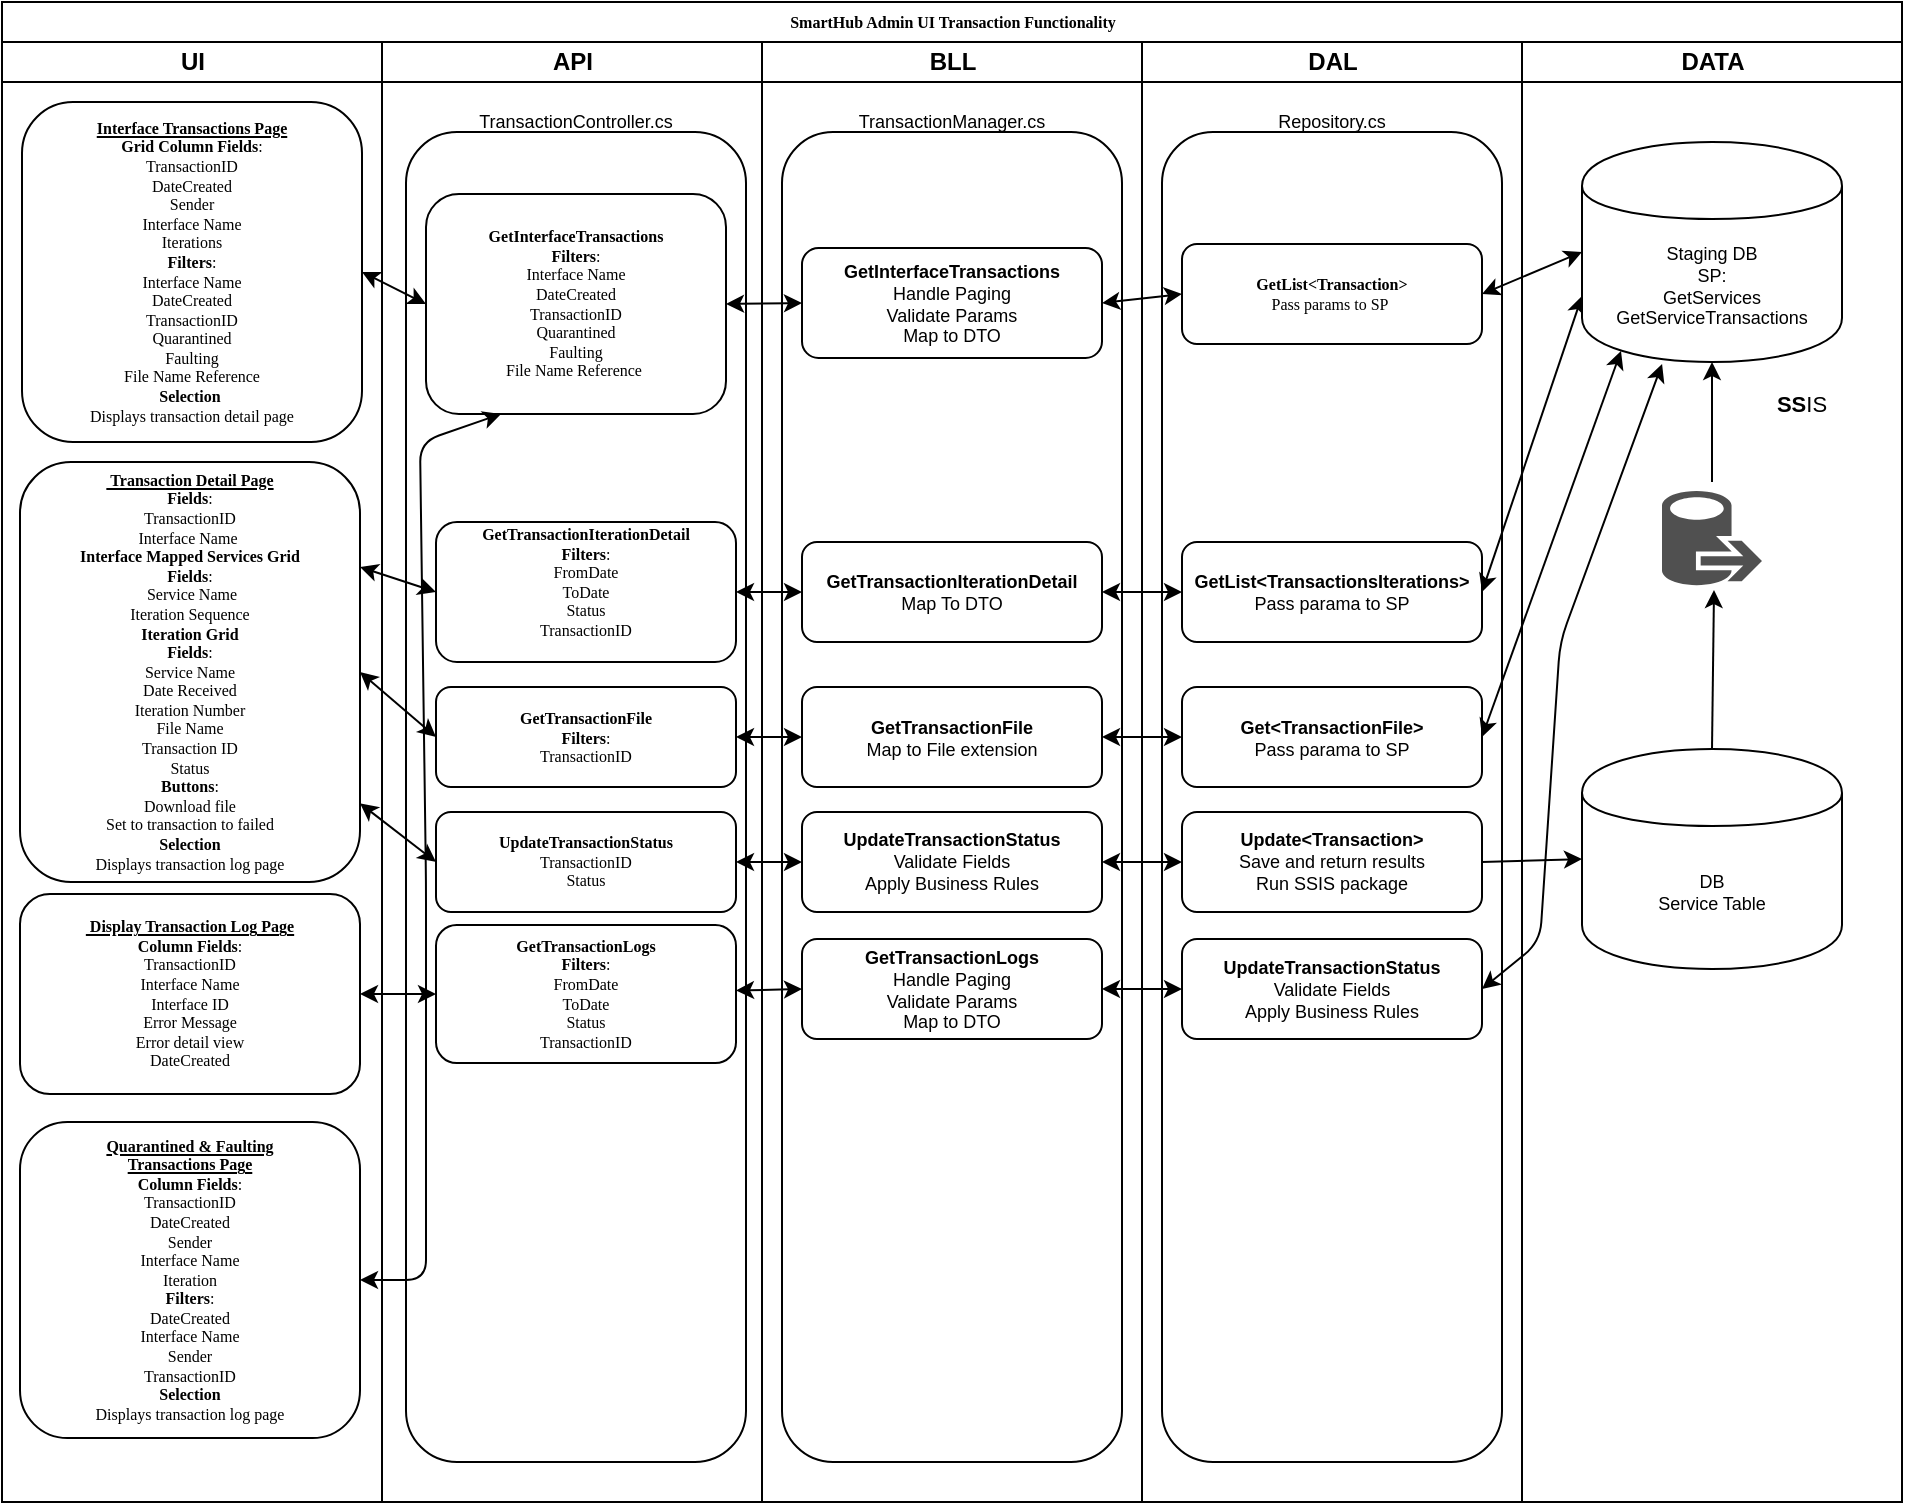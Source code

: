<mxfile version="11.0.4" type="github"><diagram name="Page-1" id="74e2e168-ea6b-b213-b513-2b3c1d86103e"><mxGraphModel dx="1422" dy="764" grid="1" gridSize="10" guides="1" tooltips="1" connect="1" arrows="1" fold="1" page="1" pageScale="1" pageWidth="1100" pageHeight="850" background="#ffffff" math="0" shadow="0"><root><mxCell id="0"/><mxCell id="1" parent="0"/><mxCell id="77e6c97f196da883-1" value="SmartHub Admin UI Transaction Functionality" style="swimlane;html=1;childLayout=stackLayout;startSize=20;rounded=0;shadow=0;labelBackgroundColor=none;strokeColor=#000000;strokeWidth=1;fillColor=#ffffff;fontFamily=Verdana;fontSize=8;fontColor=#000000;align=center;" parent="1" vertex="1"><mxGeometry x="71" y="40" width="950" height="750" as="geometry"/></mxCell><mxCell id="77e6c97f196da883-2" value="UI" style="swimlane;html=1;startSize=20;" parent="77e6c97f196da883-1" vertex="1"><mxGeometry y="20" width="190" height="730" as="geometry"/></mxCell><mxCell id="77e6c97f196da883-8" value="&lt;b&gt;&lt;u&gt;Interface Transactions Page&lt;/u&gt;&lt;/b&gt;&lt;br&gt;&lt;b&gt;Grid Column Fields&lt;/b&gt;:&lt;br&gt;TransactionID&lt;br&gt;DateCreated&lt;br&gt;Sender&lt;br&gt;Interface Name&lt;br&gt;Iterations&lt;br&gt;&lt;b&gt;Filters&lt;/b&gt;:&lt;br&gt;Interface Name&lt;br&gt;DateCreated&lt;br&gt;TransactionID&lt;br&gt;Quarantined&lt;br&gt;Faulting&lt;br&gt;File Name Reference&lt;br&gt;&lt;b&gt;Selection&amp;nbsp;&lt;/b&gt;&lt;br&gt;Displays transaction detail page" style="rounded=1;whiteSpace=wrap;html=1;shadow=0;labelBackgroundColor=none;strokeColor=#000000;strokeWidth=1;fillColor=#ffffff;fontFamily=Verdana;fontSize=8;fontColor=#000000;align=center;" parent="77e6c97f196da883-2" vertex="1"><mxGeometry x="10" y="30" width="170" height="170" as="geometry"/></mxCell><mxCell id="teMTACEvMszvXva9huuu-1" value="&lt;b&gt;&lt;u&gt;Quarantined &amp;amp; Faulting&lt;br&gt;Transactions Page&lt;/u&gt;&lt;/b&gt;&lt;br&gt;&lt;b&gt;Column Fields&lt;/b&gt;:&lt;br&gt;TransactionID&lt;br&gt;DateCreated&lt;br&gt;Sender&lt;br&gt;Interface Name&lt;br&gt;Iteration&lt;br&gt;&lt;b&gt;Filters&lt;/b&gt;:&lt;br&gt;DateCreated&lt;br&gt;Interface Name&lt;br&gt;Sender&lt;br&gt;TransactionID&lt;br&gt;&lt;b&gt;Selection&lt;/b&gt;&lt;br&gt;Displays transaction log page" style="rounded=1;whiteSpace=wrap;html=1;shadow=0;labelBackgroundColor=none;strokeColor=#000000;strokeWidth=1;fillColor=#ffffff;fontFamily=Verdana;fontSize=8;fontColor=#000000;align=center;" parent="77e6c97f196da883-2" vertex="1"><mxGeometry x="9" y="540" width="170" height="158" as="geometry"/></mxCell><mxCell id="teMTACEvMszvXva9huuu-3" value="&lt;b&gt;&lt;u&gt;&amp;nbsp;Transaction Detail Page&lt;/u&gt;&lt;/b&gt;&lt;br&gt;&lt;b&gt;Fields&lt;/b&gt;:&lt;br&gt;TransactionID&lt;br&gt;Interface Name&amp;nbsp;&lt;br&gt;&lt;b&gt;Interface Mapped Services Grid&lt;br&gt;Fields&lt;/b&gt;:&lt;br&gt;&amp;nbsp;Service Name&lt;br&gt;Iteration Sequence&lt;br&gt;&lt;b&gt;Iteration Grid&lt;/b&gt;&lt;br&gt;&lt;b&gt;Fields&lt;/b&gt;:&lt;br&gt;Service Name&lt;br&gt;Date Received&lt;br&gt;Iteration Number&lt;br&gt;File Name&lt;br&gt;Transaction ID&lt;br&gt;Status&lt;br&gt;&lt;b&gt;Buttons&lt;/b&gt;:&lt;br&gt;Download file&lt;br&gt;Set to transaction to failed&lt;br&gt;&lt;b&gt;Selection&lt;br&gt;&lt;/b&gt;Displays transaction log page" style="rounded=1;whiteSpace=wrap;html=1;shadow=0;labelBackgroundColor=none;strokeColor=#000000;strokeWidth=1;fillColor=#ffffff;fontFamily=Verdana;fontSize=8;fontColor=#000000;align=center;" parent="77e6c97f196da883-2" vertex="1"><mxGeometry x="9" y="210" width="170" height="210" as="geometry"/></mxCell><mxCell id="teMTACEvMszvXva9huuu-4" value="&lt;b&gt;&lt;u&gt;&amp;nbsp;Display Transaction Log Page&lt;/u&gt;&lt;/b&gt;&lt;br&gt;&lt;b&gt;Column Fields&lt;/b&gt;:&lt;br&gt;TransactionID&lt;br&gt;Interface Name&lt;br&gt;Interface ID&lt;br&gt;Error Message&lt;br&gt;Error detail view&lt;br&gt;DateCreated" style="rounded=1;whiteSpace=wrap;html=1;shadow=0;labelBackgroundColor=none;strokeColor=#000000;strokeWidth=1;fillColor=#ffffff;fontFamily=Verdana;fontSize=8;fontColor=#000000;align=center;" parent="77e6c97f196da883-2" vertex="1"><mxGeometry x="9" y="426" width="170" height="100" as="geometry"/></mxCell><mxCell id="77e6c97f196da883-4" value="API" style="swimlane;html=1;startSize=20;" parent="77e6c97f196da883-1" vertex="1"><mxGeometry x="190" y="20" width="190" height="730" as="geometry"/></mxCell><mxCell id="62eIiWP3n_bbntUUO8FA-11" value="" style="rounded=1;whiteSpace=wrap;html=1;fontSize=9;align=center;" parent="77e6c97f196da883-4" vertex="1"><mxGeometry x="12" y="45" width="170" height="665" as="geometry"/></mxCell><mxCell id="77e6c97f196da883-11" value="&lt;b&gt;GetInterfaceTransactions&lt;br&gt;&lt;/b&gt;&lt;b&gt;Filters&lt;/b&gt;:&lt;br&gt;Interface Name&lt;br&gt;DateCreated&lt;br&gt;TransactionID&lt;br&gt;Quarantined&lt;br&gt;Faulting&lt;br&gt;File Name Reference&amp;nbsp;" style="rounded=1;whiteSpace=wrap;html=1;shadow=0;labelBackgroundColor=none;strokeColor=#000000;strokeWidth=1;fillColor=#ffffff;fontFamily=Verdana;fontSize=8;fontColor=#000000;align=center;" parent="77e6c97f196da883-4" vertex="1"><mxGeometry x="22" y="76" width="150" height="110" as="geometry"/></mxCell><mxCell id="62eIiWP3n_bbntUUO8FA-1" value="&lt;b&gt;GetTransactionLogs&lt;br&gt;&lt;/b&gt;&lt;b&gt;Filters&lt;/b&gt;:&lt;br&gt;FromDate&lt;br&gt;ToDate&lt;br&gt;Status&lt;br&gt;TransactionID" style="rounded=1;whiteSpace=wrap;html=1;shadow=0;labelBackgroundColor=none;strokeColor=#000000;strokeWidth=1;fillColor=#ffffff;fontFamily=Verdana;fontSize=8;fontColor=#000000;align=center;verticalAlign=middle;" parent="77e6c97f196da883-4" vertex="1"><mxGeometry x="27" y="441.5" width="150" height="69" as="geometry"/></mxCell><mxCell id="62eIiWP3n_bbntUUO8FA-12" value="TransactionController.cs" style="text;html=1;strokeColor=none;fillColor=none;align=center;verticalAlign=middle;whiteSpace=wrap;rounded=0;fontSize=9;" parent="77e6c97f196da883-4" vertex="1"><mxGeometry x="77" y="30" width="40" height="20" as="geometry"/></mxCell><mxCell id="62eIiWP3n_bbntUUO8FA-4" value="&lt;b&gt;GetTransactionIterationDetail&lt;/b&gt;&lt;br&gt;&lt;b&gt;Filters&lt;/b&gt;:&lt;br&gt;FromDate&lt;br&gt;ToDate&lt;br&gt;Status&lt;br&gt;TransactionID&lt;br&gt;&amp;nbsp;" style="rounded=1;whiteSpace=wrap;html=1;shadow=0;labelBackgroundColor=none;strokeColor=#000000;strokeWidth=1;fillColor=#ffffff;fontFamily=Verdana;fontSize=8;fontColor=#000000;align=center;verticalAlign=middle;" parent="77e6c97f196da883-4" vertex="1"><mxGeometry x="27" y="240" width="150" height="70" as="geometry"/></mxCell><mxCell id="us6xRfFd5v8omwal6qWF-4" value="&lt;b&gt;GetTransactionFile&lt;br&gt;&lt;/b&gt;&lt;b&gt;Filters&lt;/b&gt;:&lt;br&gt;TransactionID" style="rounded=1;whiteSpace=wrap;html=1;shadow=0;labelBackgroundColor=none;strokeColor=#000000;strokeWidth=1;fillColor=#ffffff;fontFamily=Verdana;fontSize=8;fontColor=#000000;align=center;verticalAlign=middle;" vertex="1" parent="77e6c97f196da883-4"><mxGeometry x="27" y="322.5" width="150" height="50" as="geometry"/></mxCell><mxCell id="us6xRfFd5v8omwal6qWF-5" value="&lt;b&gt;UpdateTransactionStatus&lt;br&gt;&lt;/b&gt;TransactionID&lt;br&gt;Status" style="rounded=1;whiteSpace=wrap;html=1;shadow=0;labelBackgroundColor=none;strokeColor=#000000;strokeWidth=1;fillColor=#ffffff;fontFamily=Verdana;fontSize=8;fontColor=#000000;align=center;verticalAlign=middle;" vertex="1" parent="77e6c97f196da883-4"><mxGeometry x="27" y="385" width="150" height="50" as="geometry"/></mxCell><mxCell id="77e6c97f196da883-5" value="BLL" style="swimlane;html=1;startSize=20;" parent="77e6c97f196da883-1" vertex="1"><mxGeometry x="380" y="20" width="190" height="730" as="geometry"/></mxCell><mxCell id="62eIiWP3n_bbntUUO8FA-9" value="" style="rounded=1;whiteSpace=wrap;html=1;shadow=0;labelBackgroundColor=none;strokeColor=#000000;strokeWidth=1;fillColor=#ffffff;fontFamily=Verdana;fontSize=8;fontColor=#000000;align=center;" parent="77e6c97f196da883-5" vertex="1"><mxGeometry x="10" y="45" width="170" height="665" as="geometry"/></mxCell><mxCell id="62eIiWP3n_bbntUUO8FA-14" value="TransactionManager.cs" style="text;html=1;strokeColor=none;fillColor=none;align=center;verticalAlign=middle;whiteSpace=wrap;rounded=0;fontSize=9;" parent="77e6c97f196da883-5" vertex="1"><mxGeometry x="40" y="30" width="110" height="20" as="geometry"/></mxCell><mxCell id="62eIiWP3n_bbntUUO8FA-15" value="&lt;b&gt;GetInterfaceTransactions&lt;/b&gt;&lt;br&gt;Handle Paging&lt;br&gt;Validate Params&lt;br&gt;Map to DTO" style="rounded=1;whiteSpace=wrap;html=1;fontSize=9;align=center;" parent="77e6c97f196da883-5" vertex="1"><mxGeometry x="20" y="103" width="150" height="55" as="geometry"/></mxCell><mxCell id="62eIiWP3n_bbntUUO8FA-16" value="&lt;b&gt;UpdateTransactionStatus&lt;/b&gt;&lt;br&gt;Validate Fields&lt;br&gt;Apply Business Rules" style="rounded=1;whiteSpace=wrap;html=1;fontSize=9;align=center;" parent="77e6c97f196da883-5" vertex="1"><mxGeometry x="20" y="385" width="150" height="50" as="geometry"/></mxCell><mxCell id="62eIiWP3n_bbntUUO8FA-17" value="&lt;b&gt;GetTransactionIterationDetail&lt;/b&gt;&lt;br&gt;Map To DTO" style="rounded=1;whiteSpace=wrap;html=1;fontSize=9;align=center;" parent="77e6c97f196da883-5" vertex="1"><mxGeometry x="20" y="250" width="150" height="50" as="geometry"/></mxCell><mxCell id="us6xRfFd5v8omwal6qWF-8" value="&lt;b&gt;GetTransactionFile&lt;/b&gt;&lt;br&gt;Map to File extension" style="rounded=1;whiteSpace=wrap;html=1;fontSize=9;align=center;" vertex="1" parent="77e6c97f196da883-5"><mxGeometry x="20" y="322.5" width="150" height="50" as="geometry"/></mxCell><mxCell id="us6xRfFd5v8omwal6qWF-28" value="&lt;b&gt;GetTransactionLogs&lt;/b&gt;&lt;br&gt;Handle Paging&lt;br&gt;Validate Params&lt;br&gt;Map to DTO" style="rounded=1;whiteSpace=wrap;html=1;fontSize=9;align=center;" vertex="1" parent="77e6c97f196da883-5"><mxGeometry x="20" y="448.5" width="150" height="50" as="geometry"/></mxCell><mxCell id="77e6c97f196da883-6" value="DAL" style="swimlane;html=1;startSize=20;" parent="77e6c97f196da883-1" vertex="1"><mxGeometry x="570" y="20" width="190" height="730" as="geometry"/></mxCell><mxCell id="62eIiWP3n_bbntUUO8FA-22" value="" style="rounded=1;whiteSpace=wrap;html=1;fontSize=9;align=center;" parent="77e6c97f196da883-6" vertex="1"><mxGeometry x="10" y="45" width="170" height="665" as="geometry"/></mxCell><mxCell id="62eIiWP3n_bbntUUO8FA-10" value="&lt;b&gt;GetList&amp;lt;Transaction&amp;gt;&lt;br&gt;&lt;/b&gt;Pass params to SP&amp;nbsp;" style="rounded=1;whiteSpace=wrap;html=1;shadow=0;labelBackgroundColor=none;strokeColor=#000000;strokeWidth=1;fillColor=#ffffff;fontFamily=Verdana;fontSize=8;fontColor=#000000;align=center;" parent="77e6c97f196da883-6" vertex="1"><mxGeometry x="20" y="101" width="150" height="50" as="geometry"/></mxCell><mxCell id="62eIiWP3n_bbntUUO8FA-18" value="&lt;b&gt;Update&amp;lt;Transaction&amp;gt;&lt;/b&gt;&lt;br&gt;Save and return results&lt;br&gt;Run SSIS package" style="rounded=1;whiteSpace=wrap;html=1;fontSize=9;align=center;" parent="77e6c97f196da883-6" vertex="1"><mxGeometry x="20" y="385" width="150" height="50" as="geometry"/></mxCell><mxCell id="62eIiWP3n_bbntUUO8FA-21" value="&lt;b&gt;GetList&amp;lt;TransactionsIterations&amp;gt;&lt;/b&gt;&lt;br&gt;Pass parama to SP" style="rounded=1;whiteSpace=wrap;html=1;fontSize=9;align=center;" parent="77e6c97f196da883-6" vertex="1"><mxGeometry x="20" y="250" width="150" height="50" as="geometry"/></mxCell><mxCell id="62eIiWP3n_bbntUUO8FA-23" value="Repository.cs" style="text;html=1;strokeColor=none;fillColor=none;align=center;verticalAlign=middle;whiteSpace=wrap;rounded=0;fontSize=9;" parent="77e6c97f196da883-6" vertex="1"><mxGeometry x="75" y="30" width="40" height="20" as="geometry"/></mxCell><mxCell id="us6xRfFd5v8omwal6qWF-23" value="&lt;b&gt;Get&amp;lt;TransactionFile&amp;gt;&lt;/b&gt;&lt;br&gt;Pass parama to SP" style="rounded=1;whiteSpace=wrap;html=1;fontSize=9;align=center;" vertex="1" parent="77e6c97f196da883-6"><mxGeometry x="20" y="322.5" width="150" height="50" as="geometry"/></mxCell><mxCell id="us6xRfFd5v8omwal6qWF-29" value="&lt;b&gt;UpdateTransactionStatus&lt;/b&gt;&lt;br&gt;Validate Fields&lt;br&gt;Apply Business Rules" style="rounded=1;whiteSpace=wrap;html=1;fontSize=9;align=center;" vertex="1" parent="77e6c97f196da883-6"><mxGeometry x="20" y="448.5" width="150" height="50" as="geometry"/></mxCell><mxCell id="62eIiWP3n_bbntUUO8FA-31" value="" style="endArrow=classic;startArrow=classic;html=1;fontSize=9;entryX=0;entryY=0.5;entryDx=0;entryDy=0;exitX=1;exitY=0.5;exitDx=0;exitDy=0;" parent="77e6c97f196da883-1" source="77e6c97f196da883-8" target="77e6c97f196da883-11" edge="1"><mxGeometry width="50" height="50" relative="1" as="geometry"><mxPoint y="820" as="sourcePoint"/><mxPoint x="50" y="770" as="targetPoint"/></mxGeometry></mxCell><mxCell id="62eIiWP3n_bbntUUO8FA-34" value="" style="endArrow=classic;html=1;fontSize=9;entryX=0;entryY=0.5;entryDx=0;entryDy=0;exitX=1;exitY=0.5;exitDx=0;exitDy=0;" parent="77e6c97f196da883-1" source="62eIiWP3n_bbntUUO8FA-18" target="62eIiWP3n_bbntUUO8FA-26" edge="1"><mxGeometry width="50" height="50" relative="1" as="geometry"><mxPoint y="820" as="sourcePoint"/><mxPoint x="50" y="770" as="targetPoint"/></mxGeometry></mxCell><mxCell id="62eIiWP3n_bbntUUO8FA-35" value="" style="endArrow=classic;startArrow=classic;html=1;fontSize=9;entryX=0;entryY=0.5;entryDx=0;entryDy=0;exitX=1;exitY=0.5;exitDx=0;exitDy=0;" parent="77e6c97f196da883-1" source="62eIiWP3n_bbntUUO8FA-10" target="62eIiWP3n_bbntUUO8FA-25" edge="1"><mxGeometry width="50" height="50" relative="1" as="geometry"><mxPoint y="820" as="sourcePoint"/><mxPoint x="50" y="770" as="targetPoint"/></mxGeometry></mxCell><mxCell id="62eIiWP3n_bbntUUO8FA-36" value="" style="endArrow=classic;startArrow=classic;html=1;fontSize=9;entryX=0;entryY=0.7;entryDx=0;entryDy=0;exitX=1;exitY=0.5;exitDx=0;exitDy=0;" parent="77e6c97f196da883-1" source="62eIiWP3n_bbntUUO8FA-21" target="62eIiWP3n_bbntUUO8FA-25" edge="1"><mxGeometry width="50" height="50" relative="1" as="geometry"><mxPoint y="820" as="sourcePoint"/><mxPoint x="50" y="770" as="targetPoint"/></mxGeometry></mxCell><mxCell id="us6xRfFd5v8omwal6qWF-1" value="" style="endArrow=classic;startArrow=classic;html=1;fontSize=9;entryX=0;entryY=0.5;entryDx=0;entryDy=0;exitX=1;exitY=0.25;exitDx=0;exitDy=0;" edge="1" parent="77e6c97f196da883-1" source="teMTACEvMszvXva9huuu-3" target="62eIiWP3n_bbntUUO8FA-4"><mxGeometry width="50" height="50" relative="1" as="geometry"><mxPoint x="-1" y="820" as="sourcePoint"/><mxPoint x="49" y="770" as="targetPoint"/></mxGeometry></mxCell><mxCell id="us6xRfFd5v8omwal6qWF-2" value="" style="endArrow=classic;startArrow=classic;html=1;fontSize=9;entryX=0;entryY=0.5;entryDx=0;entryDy=0;exitX=1;exitY=0.5;exitDx=0;exitDy=0;" edge="1" parent="77e6c97f196da883-1" source="teMTACEvMszvXva9huuu-4" target="62eIiWP3n_bbntUUO8FA-1"><mxGeometry width="50" height="50" relative="1" as="geometry"><mxPoint x="-1" y="820" as="sourcePoint"/><mxPoint x="49" y="770" as="targetPoint"/></mxGeometry></mxCell><mxCell id="us6xRfFd5v8omwal6qWF-3" value="" style="endArrow=classic;startArrow=classic;html=1;fontSize=9;entryX=0.25;entryY=1;entryDx=0;entryDy=0;" edge="1" parent="77e6c97f196da883-1" source="teMTACEvMszvXva9huuu-1" target="77e6c97f196da883-11"><mxGeometry width="50" height="50" relative="1" as="geometry"><mxPoint x="-1" y="820" as="sourcePoint"/><mxPoint x="49" y="770" as="targetPoint"/><Array as="points"><mxPoint x="212" y="639"/><mxPoint x="212" y="440"/><mxPoint x="209" y="220"/></Array></mxGeometry></mxCell><mxCell id="us6xRfFd5v8omwal6qWF-6" value="" style="endArrow=classic;startArrow=classic;html=1;fontSize=9;entryX=0;entryY=0.5;entryDx=0;entryDy=0;" edge="1" parent="77e6c97f196da883-1" source="teMTACEvMszvXva9huuu-3" target="us6xRfFd5v8omwal6qWF-5"><mxGeometry width="50" height="50" relative="1" as="geometry"><mxPoint x="-1" y="820" as="sourcePoint"/><mxPoint x="49" y="770" as="targetPoint"/></mxGeometry></mxCell><mxCell id="us6xRfFd5v8omwal6qWF-7" value="" style="endArrow=classic;startArrow=classic;html=1;fontSize=9;entryX=0;entryY=0.5;entryDx=0;entryDy=0;exitX=1;exitY=0.5;exitDx=0;exitDy=0;" edge="1" parent="77e6c97f196da883-1" source="teMTACEvMszvXva9huuu-3" target="us6xRfFd5v8omwal6qWF-4"><mxGeometry width="50" height="50" relative="1" as="geometry"><mxPoint x="-1" y="820" as="sourcePoint"/><mxPoint x="49" y="770" as="targetPoint"/></mxGeometry></mxCell><mxCell id="us6xRfFd5v8omwal6qWF-11" value="" style="endArrow=classic;startArrow=classic;html=1;fontSize=9;entryX=0;entryY=0.5;entryDx=0;entryDy=0;exitX=1;exitY=0.5;exitDx=0;exitDy=0;" edge="1" parent="77e6c97f196da883-1" source="77e6c97f196da883-11" target="62eIiWP3n_bbntUUO8FA-15"><mxGeometry width="50" height="50" relative="1" as="geometry"><mxPoint x="-1" y="820" as="sourcePoint"/><mxPoint x="49" y="770" as="targetPoint"/></mxGeometry></mxCell><mxCell id="us6xRfFd5v8omwal6qWF-12" value="" style="endArrow=classic;startArrow=classic;html=1;fontSize=9;entryX=0;entryY=0.5;entryDx=0;entryDy=0;exitX=1;exitY=0.5;exitDx=0;exitDy=0;" edge="1" parent="77e6c97f196da883-1" source="62eIiWP3n_bbntUUO8FA-15" target="62eIiWP3n_bbntUUO8FA-10"><mxGeometry width="50" height="50" relative="1" as="geometry"><mxPoint x="-1" y="820" as="sourcePoint"/><mxPoint x="49" y="770" as="targetPoint"/></mxGeometry></mxCell><mxCell id="77e6c97f196da883-7" value="DATA" style="swimlane;html=1;startSize=20;align=center;" parent="77e6c97f196da883-1" vertex="1"><mxGeometry x="760" y="20" width="190" height="730" as="geometry"/></mxCell><mxCell id="62eIiWP3n_bbntUUO8FA-25" value="Staging DB&lt;br&gt;SP:&lt;br&gt;GetServices&lt;br&gt;GetServiceTransactions" style="shape=cylinder;whiteSpace=wrap;html=1;boundedLbl=1;backgroundOutline=1;fontSize=9;align=center;" parent="77e6c97f196da883-7" vertex="1"><mxGeometry x="30" y="50" width="130" height="110" as="geometry"/></mxCell><mxCell id="62eIiWP3n_bbntUUO8FA-26" value="DB&lt;br&gt;Service Table" style="shape=cylinder;whiteSpace=wrap;html=1;boundedLbl=1;backgroundOutline=1;fontSize=9;align=center;" parent="77e6c97f196da883-7" vertex="1"><mxGeometry x="30" y="353.5" width="130" height="110" as="geometry"/></mxCell><mxCell id="62eIiWP3n_bbntUUO8FA-27" value="" style="pointerEvents=1;shadow=0;dashed=0;html=1;strokeColor=none;labelPosition=center;verticalLabelPosition=bottom;verticalAlign=top;align=center;shape=mxgraph.mscae.intune.data_migration_wizard;fillColor=#505050;fontSize=9;" parent="77e6c97f196da883-7" vertex="1"><mxGeometry x="70" y="224" width="50" height="48" as="geometry"/></mxCell><mxCell id="62eIiWP3n_bbntUUO8FA-30" value="&lt;font style=&quot;font-size: 11px&quot;&gt;&lt;b&gt;SS&lt;/b&gt;IS&lt;/font&gt;" style="text;html=1;strokeColor=none;fillColor=none;align=center;verticalAlign=middle;whiteSpace=wrap;rounded=0;fontSize=9;" parent="77e6c97f196da883-7" vertex="1"><mxGeometry x="120" y="171" width="40" height="20" as="geometry"/></mxCell><mxCell id="us6xRfFd5v8omwal6qWF-19" value="" style="endArrow=classic;html=1;fontSize=9;entryX=0.52;entryY=1.042;entryDx=0;entryDy=0;entryPerimeter=0;exitX=0.5;exitY=0;exitDx=0;exitDy=0;" edge="1" parent="77e6c97f196da883-7" source="62eIiWP3n_bbntUUO8FA-26" target="62eIiWP3n_bbntUUO8FA-27"><mxGeometry width="50" height="50" relative="1" as="geometry"><mxPoint x="-761" y="800" as="sourcePoint"/><mxPoint x="-711" y="750" as="targetPoint"/></mxGeometry></mxCell><mxCell id="us6xRfFd5v8omwal6qWF-21" value="" style="endArrow=classic;startArrow=classic;html=1;fontSize=9;entryX=0;entryY=0.5;entryDx=0;entryDy=0;exitX=1;exitY=0.5;exitDx=0;exitDy=0;" edge="1" parent="77e6c97f196da883-1" source="62eIiWP3n_bbntUUO8FA-17" target="62eIiWP3n_bbntUUO8FA-21"><mxGeometry width="50" height="50" relative="1" as="geometry"><mxPoint x="-1" y="820" as="sourcePoint"/><mxPoint x="49" y="770" as="targetPoint"/></mxGeometry></mxCell><mxCell id="us6xRfFd5v8omwal6qWF-22" value="" style="endArrow=classic;startArrow=classic;html=1;fontSize=9;entryX=0;entryY=0.5;entryDx=0;entryDy=0;exitX=1;exitY=0.5;exitDx=0;exitDy=0;" edge="1" parent="77e6c97f196da883-1" source="62eIiWP3n_bbntUUO8FA-16" target="62eIiWP3n_bbntUUO8FA-18"><mxGeometry width="50" height="50" relative="1" as="geometry"><mxPoint x="-1" y="820" as="sourcePoint"/><mxPoint x="49" y="770" as="targetPoint"/></mxGeometry></mxCell><mxCell id="us6xRfFd5v8omwal6qWF-24" value="" style="endArrow=classic;startArrow=classic;html=1;fontSize=9;entryX=0;entryY=0.5;entryDx=0;entryDy=0;exitX=1;exitY=0.5;exitDx=0;exitDy=0;" edge="1" parent="77e6c97f196da883-1" source="62eIiWP3n_bbntUUO8FA-4" target="62eIiWP3n_bbntUUO8FA-17"><mxGeometry width="50" height="50" relative="1" as="geometry"><mxPoint x="-1" y="820" as="sourcePoint"/><mxPoint x="49" y="770" as="targetPoint"/></mxGeometry></mxCell><mxCell id="us6xRfFd5v8omwal6qWF-25" value="" style="endArrow=classic;startArrow=classic;html=1;fontSize=9;entryX=0;entryY=0.5;entryDx=0;entryDy=0;" edge="1" parent="77e6c97f196da883-1" source="us6xRfFd5v8omwal6qWF-4" target="us6xRfFd5v8omwal6qWF-8"><mxGeometry width="50" height="50" relative="1" as="geometry"><mxPoint x="-1" y="820" as="sourcePoint"/><mxPoint x="49" y="770" as="targetPoint"/></mxGeometry></mxCell><mxCell id="us6xRfFd5v8omwal6qWF-26" value="" style="endArrow=classic;startArrow=classic;html=1;fontSize=9;entryX=0;entryY=0.5;entryDx=0;entryDy=0;exitX=1;exitY=0.5;exitDx=0;exitDy=0;" edge="1" parent="77e6c97f196da883-1" source="us6xRfFd5v8omwal6qWF-5" target="62eIiWP3n_bbntUUO8FA-16"><mxGeometry width="50" height="50" relative="1" as="geometry"><mxPoint x="-1" y="820" as="sourcePoint"/><mxPoint x="49" y="770" as="targetPoint"/></mxGeometry></mxCell><mxCell id="us6xRfFd5v8omwal6qWF-27" value="" style="endArrow=classic;startArrow=classic;html=1;fontSize=9;entryX=0;entryY=0.5;entryDx=0;entryDy=0;" edge="1" parent="77e6c97f196da883-1" source="us6xRfFd5v8omwal6qWF-8" target="us6xRfFd5v8omwal6qWF-23"><mxGeometry width="50" height="50" relative="1" as="geometry"><mxPoint x="-1" y="820" as="sourcePoint"/><mxPoint x="49" y="770" as="targetPoint"/></mxGeometry></mxCell><mxCell id="us6xRfFd5v8omwal6qWF-30" value="" style="endArrow=classic;startArrow=classic;html=1;fontSize=9;entryX=0;entryY=0.5;entryDx=0;entryDy=0;" edge="1" parent="77e6c97f196da883-1" source="62eIiWP3n_bbntUUO8FA-1" target="us6xRfFd5v8omwal6qWF-28"><mxGeometry width="50" height="50" relative="1" as="geometry"><mxPoint x="-1" y="820" as="sourcePoint"/><mxPoint x="49" y="770" as="targetPoint"/></mxGeometry></mxCell><mxCell id="us6xRfFd5v8omwal6qWF-31" value="" style="endArrow=classic;startArrow=classic;html=1;fontSize=9;entryX=0;entryY=0.5;entryDx=0;entryDy=0;exitX=1;exitY=0.5;exitDx=0;exitDy=0;" edge="1" parent="77e6c97f196da883-1" source="us6xRfFd5v8omwal6qWF-28" target="us6xRfFd5v8omwal6qWF-29"><mxGeometry width="50" height="50" relative="1" as="geometry"><mxPoint x="-1" y="820" as="sourcePoint"/><mxPoint x="49" y="770" as="targetPoint"/></mxGeometry></mxCell><mxCell id="us6xRfFd5v8omwal6qWF-32" value="" style="endArrow=classic;startArrow=classic;html=1;fontSize=9;entryX=0.15;entryY=0.95;entryDx=0;entryDy=0;entryPerimeter=0;exitX=1;exitY=0.5;exitDx=0;exitDy=0;" edge="1" parent="77e6c97f196da883-1" source="us6xRfFd5v8omwal6qWF-23" target="62eIiWP3n_bbntUUO8FA-25"><mxGeometry width="50" height="50" relative="1" as="geometry"><mxPoint x="-1" y="820" as="sourcePoint"/><mxPoint x="49" y="770" as="targetPoint"/></mxGeometry></mxCell><mxCell id="us6xRfFd5v8omwal6qWF-33" value="" style="endArrow=classic;startArrow=classic;html=1;fontSize=9;entryX=0.308;entryY=1.009;entryDx=0;entryDy=0;entryPerimeter=0;exitX=1;exitY=0.5;exitDx=0;exitDy=0;" edge="1" parent="77e6c97f196da883-1" source="us6xRfFd5v8omwal6qWF-29" target="62eIiWP3n_bbntUUO8FA-25"><mxGeometry width="50" height="50" relative="1" as="geometry"><mxPoint x="-1" y="820" as="sourcePoint"/><mxPoint x="49" y="770" as="targetPoint"/><Array as="points"><mxPoint x="769" y="470"/><mxPoint x="779" y="320"/></Array></mxGeometry></mxCell><mxCell id="us6xRfFd5v8omwal6qWF-20" value="" style="endArrow=classic;html=1;fontSize=9;entryX=0.5;entryY=1;entryDx=0;entryDy=0;" edge="1" parent="1" target="62eIiWP3n_bbntUUO8FA-25"><mxGeometry width="50" height="50" relative="1" as="geometry"><mxPoint x="926" y="280" as="sourcePoint"/><mxPoint x="120" y="810" as="targetPoint"/></mxGeometry></mxCell></root></mxGraphModel></diagram></mxfile>